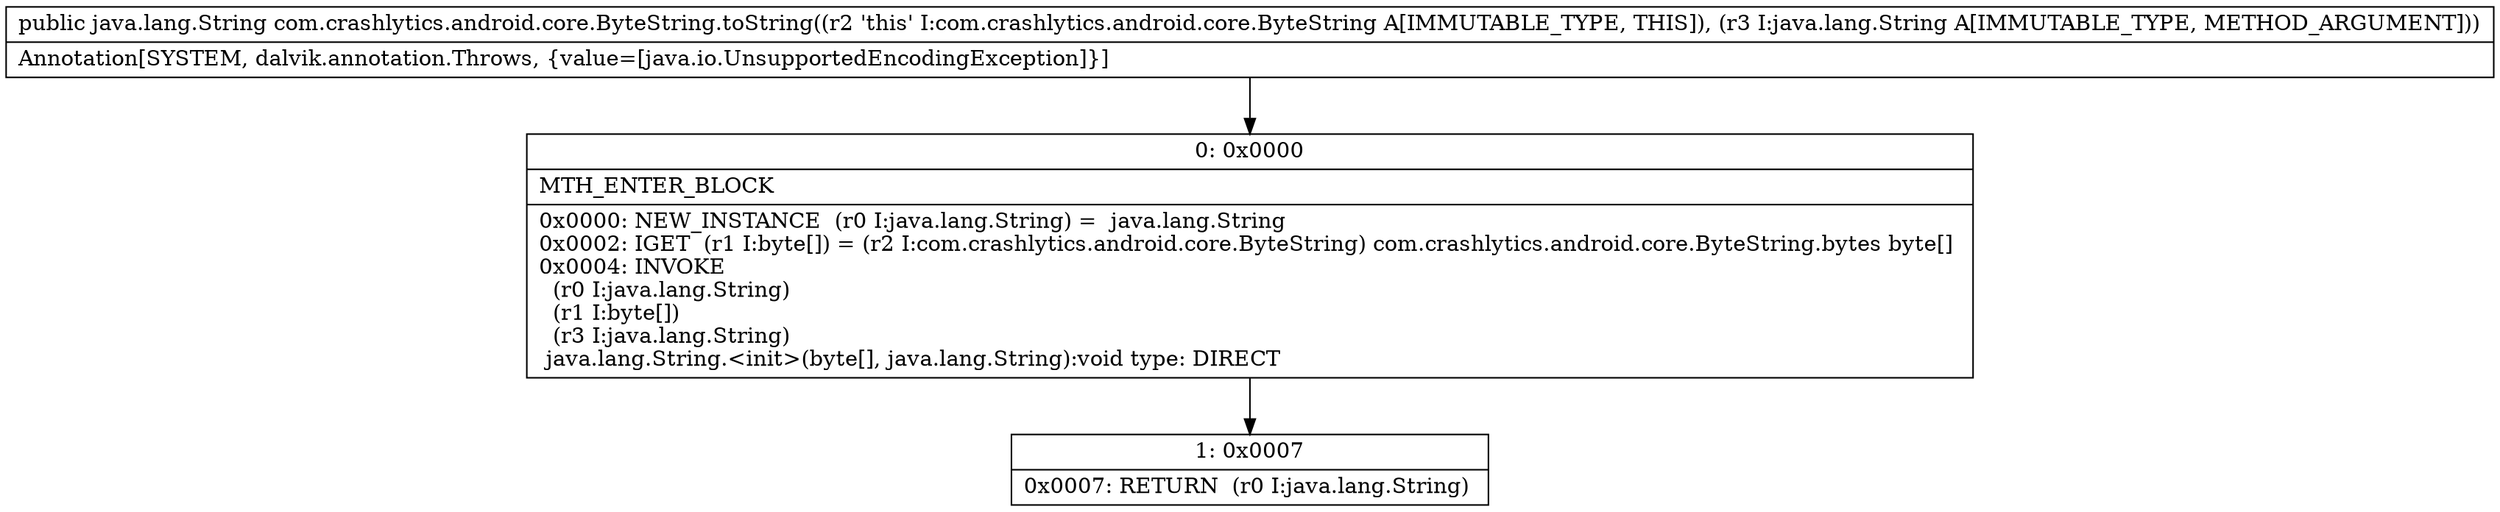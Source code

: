 digraph "CFG forcom.crashlytics.android.core.ByteString.toString(Ljava\/lang\/String;)Ljava\/lang\/String;" {
Node_0 [shape=record,label="{0\:\ 0x0000|MTH_ENTER_BLOCK\l|0x0000: NEW_INSTANCE  (r0 I:java.lang.String) =  java.lang.String \l0x0002: IGET  (r1 I:byte[]) = (r2 I:com.crashlytics.android.core.ByteString) com.crashlytics.android.core.ByteString.bytes byte[] \l0x0004: INVOKE  \l  (r0 I:java.lang.String)\l  (r1 I:byte[])\l  (r3 I:java.lang.String)\l java.lang.String.\<init\>(byte[], java.lang.String):void type: DIRECT \l}"];
Node_1 [shape=record,label="{1\:\ 0x0007|0x0007: RETURN  (r0 I:java.lang.String) \l}"];
MethodNode[shape=record,label="{public java.lang.String com.crashlytics.android.core.ByteString.toString((r2 'this' I:com.crashlytics.android.core.ByteString A[IMMUTABLE_TYPE, THIS]), (r3 I:java.lang.String A[IMMUTABLE_TYPE, METHOD_ARGUMENT]))  | Annotation[SYSTEM, dalvik.annotation.Throws, \{value=[java.io.UnsupportedEncodingException]\}]\l}"];
MethodNode -> Node_0;
Node_0 -> Node_1;
}

